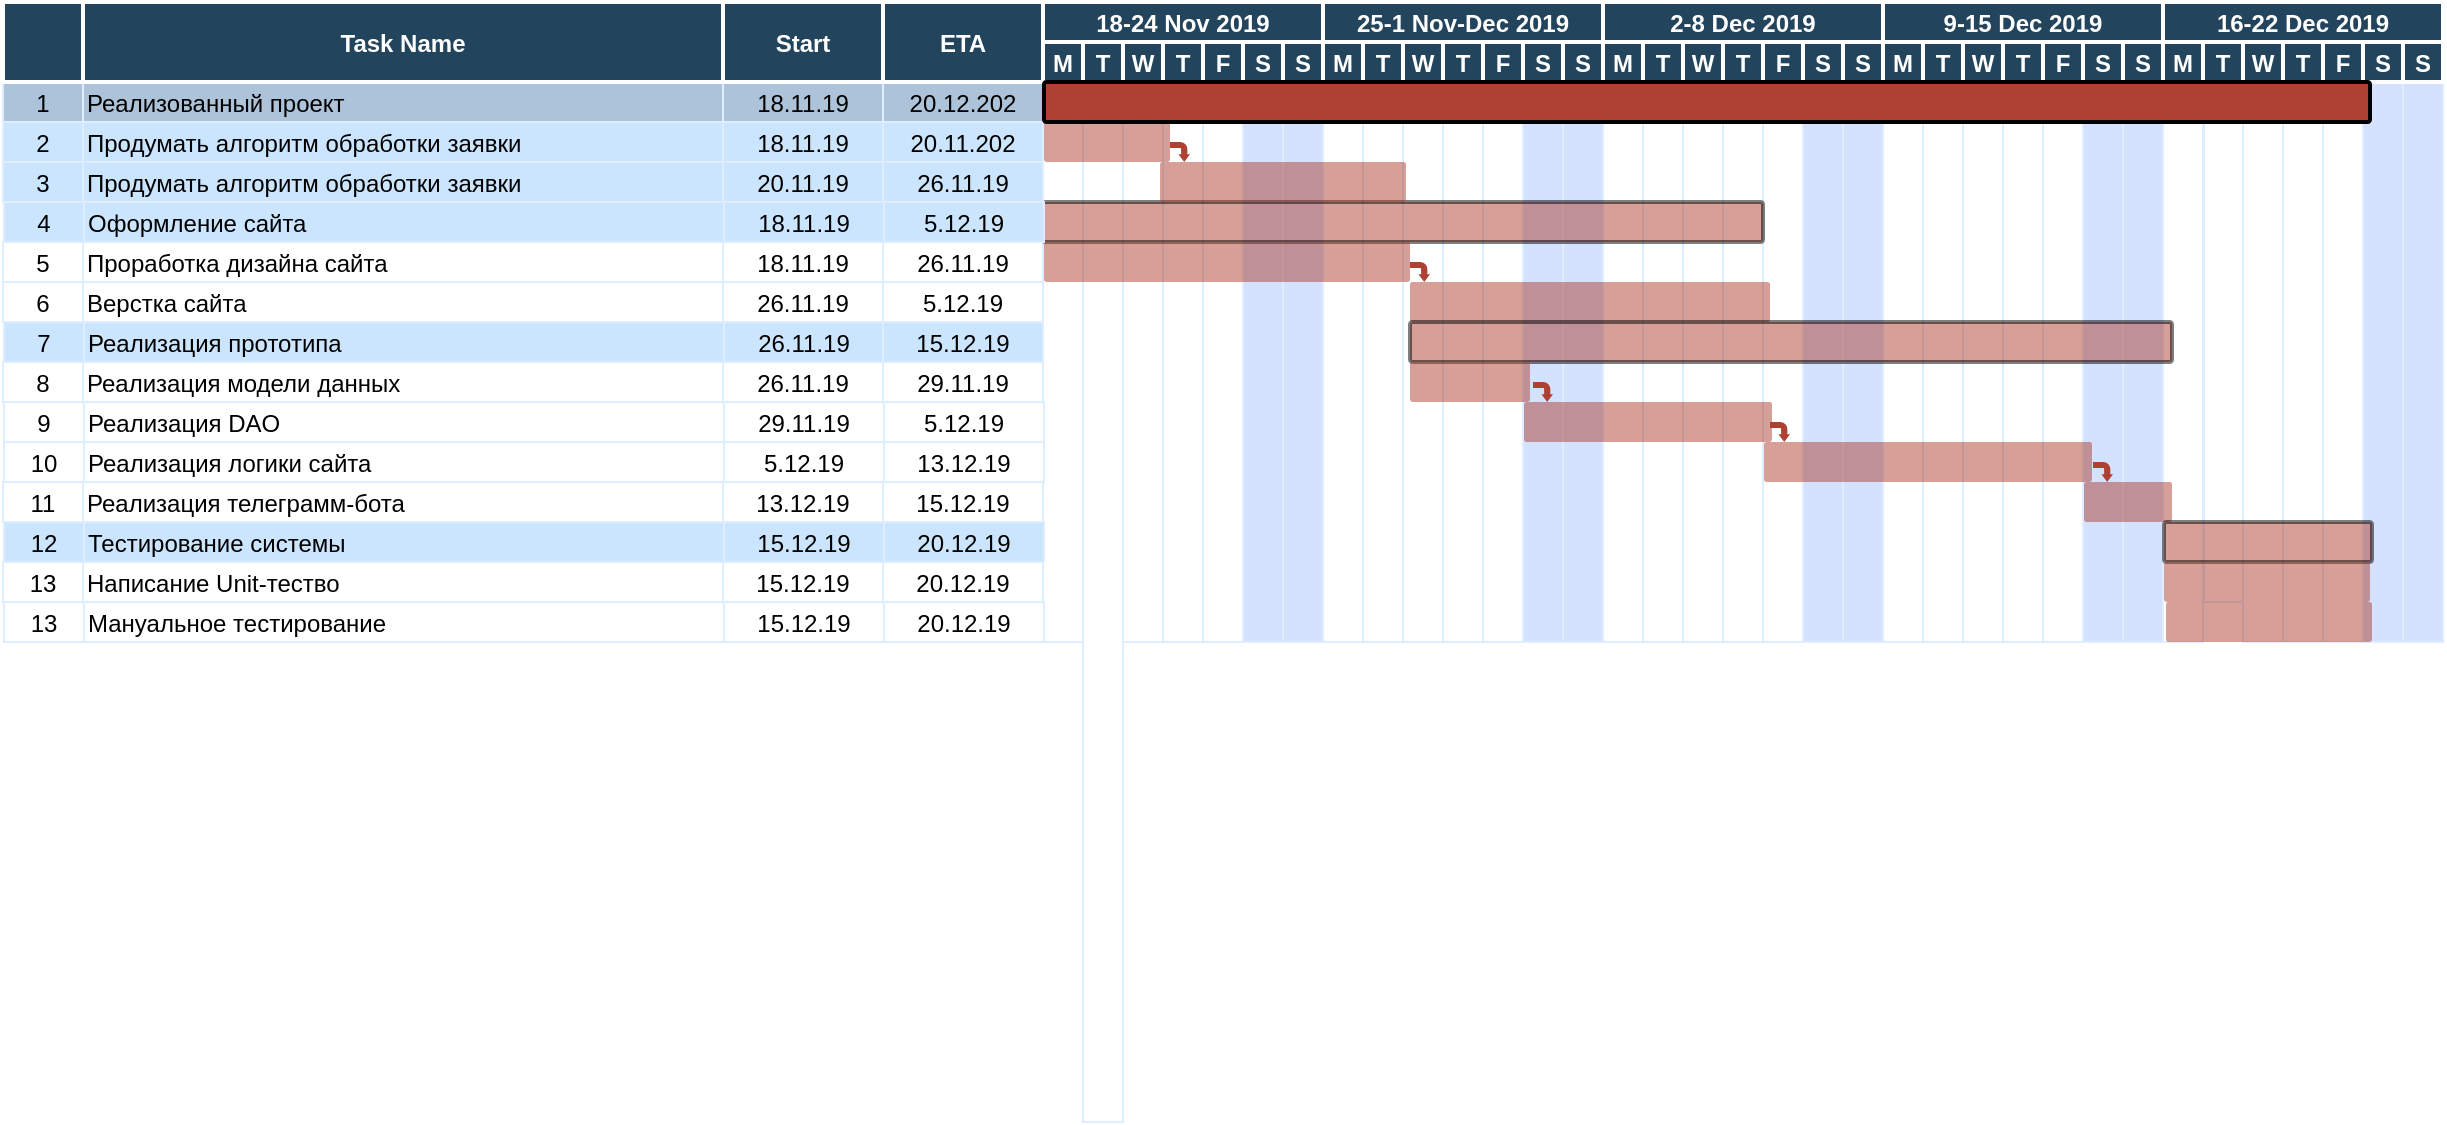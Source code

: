<mxfile version="12.2.2" type="device" pages="1"><diagram name="Page-1" id="8378b5f6-a2b2-b727-a746-972ab9d02e00"><mxGraphModel dx="1291" dy="1069" grid="1" gridSize="10" guides="1" tooltips="1" connect="0" arrows="1" fold="1" page="1" pageScale="1.5" pageWidth="1169" pageHeight="827" background="#ffffff" math="0" shadow="0"><root><mxCell id="0"/><mxCell id="1" parent="0"/><mxCell id="63" value="1" style="strokeColor=#DEEDFF;fillColor=#ADC3D9" parent="1" vertex="1"><mxGeometry x="166.5" y="380" width="40" height="20" as="geometry"/></mxCell><mxCell id="64" value="Реализованный проект" style="align=left;strokeColor=#DEEDFF;fillColor=#ADC3D9" parent="1" vertex="1"><mxGeometry x="206.5" y="380" width="320" height="20" as="geometry"/></mxCell><mxCell id="66" value="18.11.19" style="strokeColor=#DEEDFF;fillColor=#ADC3D9" parent="1" vertex="1"><mxGeometry x="526.5" y="380" width="80.0" height="20" as="geometry"/></mxCell><mxCell id="67" value="20.12.202" style="strokeColor=#DEEDFF;fillColor=#ADC3D9" parent="1" vertex="1"><mxGeometry x="606.5" y="380.0" width="80.0" height="20" as="geometry"/></mxCell><mxCell id="68" value="" style="strokeColor=#DEEDFF" parent="1" vertex="1"><mxGeometry x="686.5" y="380.0" width="20" height="280" as="geometry"/></mxCell><mxCell id="69" value="2" style="strokeColor=#DEEDFF;fillColor=#CCE5FF" parent="1" vertex="1"><mxGeometry x="166.5" y="400.0" width="40" height="20" as="geometry"/></mxCell><mxCell id="70" value="Продумать алгоритм обработки заявки" style="align=left;strokeColor=#DEEDFF;fillColor=#CCE5FF" parent="1" vertex="1"><mxGeometry x="206.5" y="400.0" width="320.0" height="20" as="geometry"/></mxCell><mxCell id="72" value="18.11.19" style="strokeColor=#DEEDFF;fillColor=#CCE5FF" parent="1" vertex="1"><mxGeometry x="526.5" y="400.0" width="80.0" height="20" as="geometry"/></mxCell><mxCell id="73" value="20.11.202" style="strokeColor=#DEEDFF;fillColor=#CCE5FF" parent="1" vertex="1"><mxGeometry x="606.5" y="400.0" width="80.0" height="20" as="geometry"/></mxCell><mxCell id="84" value="5" style="strokeColor=#DEEDFF" parent="1" vertex="1"><mxGeometry x="166.5" y="460.0" width="40" height="20" as="geometry"/></mxCell><mxCell id="85" value="Проработка дизайна сайта" style="align=left;strokeColor=#DEEDFF" parent="1" vertex="1"><mxGeometry x="206.5" y="460.0" width="320.0" height="20" as="geometry"/></mxCell><mxCell id="87" value="18.11.19" style="strokeColor=#DEEDFF" parent="1" vertex="1"><mxGeometry x="526.5" y="460.0" width="80.0" height="20" as="geometry"/></mxCell><mxCell id="88" value="26.11.19" style="strokeColor=#DEEDFF" parent="1" vertex="1"><mxGeometry x="606.5" y="460.0" width="80.0" height="20" as="geometry"/></mxCell><mxCell id="89" value="6" style="strokeColor=#DEEDFF" parent="1" vertex="1"><mxGeometry x="166.5" y="480.0" width="40" height="20" as="geometry"/></mxCell><mxCell id="90" value="Верстка сайта" style="align=left;strokeColor=#DEEDFF" parent="1" vertex="1"><mxGeometry x="206.5" y="480.0" width="320.0" height="20" as="geometry"/></mxCell><mxCell id="92" value="26.11.19" style="strokeColor=#DEEDFF" parent="1" vertex="1"><mxGeometry x="526.5" y="480.0" width="80.0" height="20" as="geometry"/></mxCell><mxCell id="93" value="5.12.19" style="strokeColor=#DEEDFF" parent="1" vertex="1"><mxGeometry x="606.5" y="480.0" width="80.0" height="20" as="geometry"/></mxCell><mxCell id="104" value="7" style="strokeColor=#DEEDFF;fillColor=#CCE5FF" parent="1" vertex="1"><mxGeometry x="167.0" y="500.0" width="40" height="20" as="geometry"/></mxCell><mxCell id="105" value="Реализация прототипа" style="align=left;strokeColor=#DEEDFF;fillColor=#CCE5FF;" parent="1" vertex="1"><mxGeometry x="207.0" y="500.0" width="320.0" height="20.0" as="geometry"/></mxCell><mxCell id="107" value="26.11.19" style="strokeColor=#DEEDFF;fillColor=#CCE5FF" parent="1" vertex="1"><mxGeometry x="527.0" y="500.0" width="80.0" height="20" as="geometry"/></mxCell><mxCell id="108" value="15.12.19" style="strokeColor=#DEEDFF;fillColor=#CCE5FF" parent="1" vertex="1"><mxGeometry x="606.5" y="500.0" width="80.0" height="20" as="geometry"/></mxCell><mxCell id="109" value="8" style="strokeColor=#DEEDFF" parent="1" vertex="1"><mxGeometry x="166.5" y="520.0" width="40" height="20" as="geometry"/></mxCell><mxCell id="110" value="Реализация модели данных" style="align=left;strokeColor=#DEEDFF" parent="1" vertex="1"><mxGeometry x="206.5" y="520.0" width="320.0" height="20" as="geometry"/></mxCell><mxCell id="112" value="26.11.19" style="strokeColor=#DEEDFF" parent="1" vertex="1"><mxGeometry x="526.5" y="520.0" width="80.0" height="20" as="geometry"/></mxCell><mxCell id="113" value="29.11.19" style="strokeColor=#DEEDFF" parent="1" vertex="1"><mxGeometry x="606.5" y="520.0" width="80.0" height="20" as="geometry"/></mxCell><mxCell id="114" value="9" style="strokeColor=#DEEDFF" parent="1" vertex="1"><mxGeometry x="167.0" y="540.0" width="40" height="20" as="geometry"/></mxCell><mxCell id="115" value="Реализация DAO" style="align=left;strokeColor=#DEEDFF" parent="1" vertex="1"><mxGeometry x="207.0" y="540.0" width="320.0" height="20" as="geometry"/></mxCell><mxCell id="117" value="29.11.19" style="strokeColor=#DEEDFF" parent="1" vertex="1"><mxGeometry x="527.0" y="540.0" width="80.0" height="20" as="geometry"/></mxCell><mxCell id="118" value="5.12.19" style="strokeColor=#DEEDFF" parent="1" vertex="1"><mxGeometry x="607.0" y="540.0" width="80.0" height="20" as="geometry"/></mxCell><mxCell id="119" value="11" style="strokeColor=#DEEDFF" parent="1" vertex="1"><mxGeometry x="166.5" y="580.0" width="40" height="20" as="geometry"/></mxCell><mxCell id="120" value="Реализация телеграмм-бота" style="align=left;strokeColor=#DEEDFF" parent="1" vertex="1"><mxGeometry x="206.5" y="580.0" width="320" height="20" as="geometry"/></mxCell><mxCell id="122" value="13.12.19" style="strokeColor=#DEEDFF" parent="1" vertex="1"><mxGeometry x="526.5" y="580.0" width="80.0" height="20" as="geometry"/></mxCell><mxCell id="123" value="15.12.19" style="strokeColor=#DEEDFF" parent="1" vertex="1"><mxGeometry x="606.5" y="580.0" width="80.0" height="20" as="geometry"/></mxCell><mxCell id="124" value="12" style="strokeColor=#DEEDFF;fillColor=#CCE5FF;" parent="1" vertex="1"><mxGeometry x="167" y="600.0" width="40" height="20" as="geometry"/></mxCell><mxCell id="125" value="Тестирование системы" style="align=left;strokeColor=#DEEDFF;fillColor=#CCE5FF;" parent="1" vertex="1"><mxGeometry x="207" y="600.0" width="320" height="20" as="geometry"/></mxCell><mxCell id="127" value="15.12.19" style="strokeColor=#DEEDFF;fillColor=#CCE5FF;" parent="1" vertex="1"><mxGeometry x="527.0" y="600.0" width="80.0" height="20" as="geometry"/></mxCell><mxCell id="128" value="20.12.19" style="strokeColor=#DEEDFF;fillColor=#CCE5FF;" parent="1" vertex="1"><mxGeometry x="607.0" y="600.0" width="80.0" height="20" as="geometry"/></mxCell><mxCell id="129" value="13" style="strokeColor=#DEEDFF" parent="1" vertex="1"><mxGeometry x="166.5" y="620.0" width="40" height="20" as="geometry"/></mxCell><mxCell id="130" value="Написание Unit-тество" style="align=left;strokeColor=#DEEDFF" parent="1" vertex="1"><mxGeometry x="206.5" y="620.0" width="320.0" height="20" as="geometry"/></mxCell><mxCell id="132" value="15.12.19" style="strokeColor=#DEEDFF" parent="1" vertex="1"><mxGeometry x="526.5" y="620.0" width="80.0" height="20" as="geometry"/></mxCell><mxCell id="133" value="20.12.19" style="strokeColor=#DEEDFF" parent="1" vertex="1"><mxGeometry x="606.5" y="620.0" width="80.0" height="20" as="geometry"/></mxCell><mxCell id="194" value="" style="strokeColor=#DEEDFF" parent="1" vertex="1"><mxGeometry x="706.5" y="380.0" width="20" height="520" as="geometry"/></mxCell><mxCell id="195" value="" style="strokeColor=#DEEDFF" parent="1" vertex="1"><mxGeometry x="726.5" y="380.0" width="20" height="280" as="geometry"/></mxCell><mxCell id="196" value="" style="strokeColor=#DEEDFF" parent="1" vertex="1"><mxGeometry x="746.5" y="380.0" width="20" height="280" as="geometry"/></mxCell><mxCell id="197" value="" style="strokeColor=#DEEDFF" parent="1" vertex="1"><mxGeometry x="766.5" y="380.0" width="20" height="280" as="geometry"/></mxCell><mxCell id="198" value="" style="strokeColor=#DEEDFF;fillColor=#D4E1FF" parent="1" vertex="1"><mxGeometry x="786.5" y="380.0" width="20" height="280" as="geometry"/></mxCell><mxCell id="199" value="" style="strokeColor=#DEEDFF;fillColor=#D4E1FF" parent="1" vertex="1"><mxGeometry x="806.5" y="380.0" width="20" height="280" as="geometry"/></mxCell><mxCell id="200" value="" style="strokeColor=#DEEDFF" parent="1" vertex="1"><mxGeometry x="826.5" y="380.0" width="20" height="280" as="geometry"/></mxCell><mxCell id="201" value="" style="strokeColor=#DEEDFF" parent="1" vertex="1"><mxGeometry x="846.5" y="380.0" width="20" height="280" as="geometry"/></mxCell><mxCell id="202" value="" style="strokeColor=#DEEDFF" parent="1" vertex="1"><mxGeometry x="866.5" y="380.0" width="20" height="280" as="geometry"/></mxCell><mxCell id="203" value="" style="strokeColor=#DEEDFF" parent="1" vertex="1"><mxGeometry x="886.5" y="380.0" width="20" height="280" as="geometry"/></mxCell><mxCell id="204" value="" style="strokeColor=#DEEDFF" parent="1" vertex="1"><mxGeometry x="906.5" y="380.0" width="20" height="280" as="geometry"/></mxCell><mxCell id="205" value="" style="strokeColor=#DEEDFF;fillColor=#D4E1FF" parent="1" vertex="1"><mxGeometry x="926.5" y="380.0" width="20" height="280" as="geometry"/></mxCell><mxCell id="206" value="" style="strokeColor=#DEEDFF;fillColor=#D4E1FF" parent="1" vertex="1"><mxGeometry x="946.5" y="380.0" width="20" height="280" as="geometry"/></mxCell><mxCell id="207" value="" style="strokeColor=#DEEDFF" parent="1" vertex="1"><mxGeometry x="966.5" y="380.0" width="20" height="280" as="geometry"/></mxCell><mxCell id="208" value="" style="strokeColor=#DEEDFF" parent="1" vertex="1"><mxGeometry x="986.5" y="380.0" width="20" height="280" as="geometry"/></mxCell><mxCell id="209" value="" style="strokeColor=#DEEDFF" parent="1" vertex="1"><mxGeometry x="1006.5" y="380.0" width="20" height="280" as="geometry"/></mxCell><mxCell id="210" value="" style="strokeColor=#DEEDFF" parent="1" vertex="1"><mxGeometry x="1026.5" y="380.0" width="20" height="280" as="geometry"/></mxCell><mxCell id="211" value="" style="strokeColor=#DEEDFF" parent="1" vertex="1"><mxGeometry x="1046.5" y="380.0" width="20" height="280" as="geometry"/></mxCell><mxCell id="212" value="" style="strokeColor=#DEEDFF;fillColor=#D4E1FF" parent="1" vertex="1"><mxGeometry x="1066.5" y="380.0" width="20" height="280" as="geometry"/></mxCell><mxCell id="213" value="" style="strokeColor=#DEEDFF;fillColor=#D4E1FF" parent="1" vertex="1"><mxGeometry x="1086.5" y="380.0" width="20" height="280" as="geometry"/></mxCell><mxCell id="214" value="" style="strokeColor=#DEEDFF" parent="1" vertex="1"><mxGeometry x="1106.5" y="380.0" width="20" height="280" as="geometry"/></mxCell><mxCell id="215" value="" style="strokeColor=#DEEDFF" parent="1" vertex="1"><mxGeometry x="1126.5" y="380.0" width="20" height="280" as="geometry"/></mxCell><mxCell id="216" value="" style="strokeColor=#DEEDFF" parent="1" vertex="1"><mxGeometry x="1146.5" y="380.0" width="20" height="280" as="geometry"/></mxCell><mxCell id="217" value="" style="strokeColor=#DEEDFF" parent="1" vertex="1"><mxGeometry x="1166.5" y="380.0" width="20" height="280" as="geometry"/></mxCell><mxCell id="218" value="" style="strokeColor=#DEEDFF" parent="1" vertex="1"><mxGeometry x="1186.5" y="380.0" width="20" height="280" as="geometry"/></mxCell><mxCell id="219" value="" style="strokeColor=#DEEDFF;fillColor=#D4E1FF" parent="1" vertex="1"><mxGeometry x="1206.5" y="380.0" width="20" height="280" as="geometry"/></mxCell><mxCell id="220" value="" style="strokeColor=#DEEDFF;fillColor=#D4E1FF" parent="1" vertex="1"><mxGeometry x="1226.5" y="380.0" width="20" height="280" as="geometry"/></mxCell><mxCell id="221" value="" style="strokeColor=#DEEDFF" parent="1" vertex="1"><mxGeometry x="1246.5" y="380.0" width="20" height="280" as="geometry"/></mxCell><mxCell id="222" value="" style="strokeColor=#DEEDFF" parent="1" vertex="1"><mxGeometry x="1267.0" y="360.0" width="20" height="280" as="geometry"/></mxCell><mxCell id="223" value="" style="strokeColor=#DEEDFF" parent="1" vertex="1"><mxGeometry x="1286.5" y="380.0" width="20" height="280" as="geometry"/></mxCell><mxCell id="224" value="" style="strokeColor=#DEEDFF" parent="1" vertex="1"><mxGeometry x="1306.5" y="380.0" width="20" height="280" as="geometry"/></mxCell><mxCell id="225" value="" style="strokeColor=#DEEDFF" parent="1" vertex="1"><mxGeometry x="1326.5" y="380.0" width="20" height="280" as="geometry"/></mxCell><mxCell id="226" value="" style="strokeColor=#DEEDFF;fillColor=#D4E1FF" parent="1" vertex="1"><mxGeometry x="1346.5" y="380.0" width="20" height="280" as="geometry"/></mxCell><mxCell id="227" value="" style="strokeColor=#DEEDFF;fillColor=#D4E1FF" parent="1" vertex="1"><mxGeometry x="1366.5" y="380.0" width="20" height="280" as="geometry"/></mxCell><mxCell id="2" value="Task Name" style="fillColor=#23445D;strokeColor=#FFFFFF;strokeWidth=2;fontColor=#FFFFFF;fontStyle=1" parent="1" vertex="1"><mxGeometry x="206.5" y="340" width="320" height="40" as="geometry"/></mxCell><mxCell id="3" value="" style="fillColor=#23445D;strokeColor=#FFFFFF;strokeWidth=2;fontColor=#FFFFFF;fontStyle=1" parent="1" vertex="1"><mxGeometry x="166.5" y="340" width="40" height="40" as="geometry"/></mxCell><mxCell id="4" value="18-24 Nov 2019" style="fillColor=#23445D;strokeColor=#FFFFFF;strokeWidth=2;fontColor=#FFFFFF;fontStyle=1" parent="1" vertex="1"><mxGeometry x="686.5" y="340.0" width="140" height="20" as="geometry"/></mxCell><mxCell id="5" value="M" style="fillColor=#23445D;strokeColor=#FFFFFF;strokeWidth=2;fontColor=#FFFFFF;fontStyle=1" parent="1" vertex="1"><mxGeometry x="686.5" y="360.0" width="20" height="20" as="geometry"/></mxCell><mxCell id="6" value="T" style="fillColor=#23445D;strokeColor=#FFFFFF;strokeWidth=2;fontColor=#FFFFFF;fontStyle=1" parent="1" vertex="1"><mxGeometry x="706.5" y="360.0" width="20" height="20" as="geometry"/></mxCell><mxCell id="7" value="W" style="fillColor=#23445D;strokeColor=#FFFFFF;strokeWidth=2;fontColor=#FFFFFF;fontStyle=1" parent="1" vertex="1"><mxGeometry x="726.5" y="360.0" width="20" height="20" as="geometry"/></mxCell><mxCell id="8" value="T" style="fillColor=#23445D;strokeColor=#FFFFFF;strokeWidth=2;fontColor=#FFFFFF;fontStyle=1" parent="1" vertex="1"><mxGeometry x="746.5" y="360.0" width="20" height="20" as="geometry"/></mxCell><mxCell id="9" value="F" style="fillColor=#23445D;strokeColor=#FFFFFF;strokeWidth=2;fontColor=#FFFFFF;fontStyle=1" parent="1" vertex="1"><mxGeometry x="766.5" y="360.0" width="20" height="20" as="geometry"/></mxCell><mxCell id="10" value="S" style="fillColor=#23445D;strokeColor=#FFFFFF;strokeWidth=2;fontColor=#FFFFFF;fontStyle=1" parent="1" vertex="1"><mxGeometry x="786.5" y="360.0" width="20" height="20" as="geometry"/></mxCell><mxCell id="11" value="S" style="fillColor=#23445D;strokeColor=#FFFFFF;strokeWidth=2;fontColor=#FFFFFF;fontStyle=1" parent="1" vertex="1"><mxGeometry x="806.5" y="360.0" width="20" height="20" as="geometry"/></mxCell><mxCell id="13" value="Start" style="fillColor=#23445D;strokeColor=#FFFFFF;strokeWidth=2;fontColor=#FFFFFF;fontStyle=1" parent="1" vertex="1"><mxGeometry x="526.5" y="340.0" width="80.0" height="40.0" as="geometry"/></mxCell><mxCell id="14" value="ETA" style="fillColor=#23445D;strokeColor=#FFFFFF;strokeWidth=2;fontColor=#FFFFFF;fontStyle=1" parent="1" vertex="1"><mxGeometry x="606.5" y="340.0" width="80.0" height="40.0" as="geometry"/></mxCell><mxCell id="15" value="25-1 Nov-Dec 2019" style="fillColor=#23445D;strokeColor=#FFFFFF;strokeWidth=2;fontColor=#FFFFFF;fontStyle=1" parent="1" vertex="1"><mxGeometry x="826.5" y="340.0" width="140" height="20" as="geometry"/></mxCell><mxCell id="16" value="M" style="fillColor=#23445D;strokeColor=#FFFFFF;strokeWidth=2;fontColor=#FFFFFF;fontStyle=1" parent="1" vertex="1"><mxGeometry x="826.5" y="360.0" width="20" height="20" as="geometry"/></mxCell><mxCell id="17" value="T" style="fillColor=#23445D;strokeColor=#FFFFFF;strokeWidth=2;fontColor=#FFFFFF;fontStyle=1" parent="1" vertex="1"><mxGeometry x="846.5" y="360.0" width="20" height="20" as="geometry"/></mxCell><mxCell id="18" value="W" style="fillColor=#23445D;strokeColor=#FFFFFF;strokeWidth=2;fontColor=#FFFFFF;fontStyle=1" parent="1" vertex="1"><mxGeometry x="866.5" y="360.0" width="20" height="20" as="geometry"/></mxCell><mxCell id="19" value="T" style="fillColor=#23445D;strokeColor=#FFFFFF;strokeWidth=2;fontColor=#FFFFFF;fontStyle=1" parent="1" vertex="1"><mxGeometry x="886.5" y="360.0" width="20" height="20" as="geometry"/></mxCell><mxCell id="20" value="F" style="fillColor=#23445D;strokeColor=#FFFFFF;strokeWidth=2;fontColor=#FFFFFF;fontStyle=1" parent="1" vertex="1"><mxGeometry x="906.5" y="360.0" width="20" height="20" as="geometry"/></mxCell><mxCell id="21" value="S" style="fillColor=#23445D;strokeColor=#FFFFFF;strokeWidth=2;fontColor=#FFFFFF;fontStyle=1" parent="1" vertex="1"><mxGeometry x="926.5" y="360.0" width="20" height="20" as="geometry"/></mxCell><mxCell id="22" value="S" style="fillColor=#23445D;strokeColor=#FFFFFF;strokeWidth=2;fontColor=#FFFFFF;fontStyle=1" parent="1" vertex="1"><mxGeometry x="946.5" y="360.0" width="20" height="20" as="geometry"/></mxCell><mxCell id="23" value="2-8 Dec 2019" style="fillColor=#23445D;strokeColor=#FFFFFF;strokeWidth=2;fontColor=#FFFFFF;fontStyle=1" parent="1" vertex="1"><mxGeometry x="966.5" y="340.0" width="140" height="20" as="geometry"/></mxCell><mxCell id="24" value="M" style="fillColor=#23445D;strokeColor=#FFFFFF;strokeWidth=2;fontColor=#FFFFFF;fontStyle=1" parent="1" vertex="1"><mxGeometry x="966.5" y="360.0" width="20" height="20" as="geometry"/></mxCell><mxCell id="25" value="T" style="fillColor=#23445D;strokeColor=#FFFFFF;strokeWidth=2;fontColor=#FFFFFF;fontStyle=1" parent="1" vertex="1"><mxGeometry x="986.5" y="360.0" width="20" height="20" as="geometry"/></mxCell><mxCell id="26" value="W" style="fillColor=#23445D;strokeColor=#FFFFFF;strokeWidth=2;fontColor=#FFFFFF;fontStyle=1" parent="1" vertex="1"><mxGeometry x="1006.5" y="360.0" width="20" height="20" as="geometry"/></mxCell><mxCell id="27" value="T" style="fillColor=#23445D;strokeColor=#FFFFFF;strokeWidth=2;fontColor=#FFFFFF;fontStyle=1" parent="1" vertex="1"><mxGeometry x="1026.5" y="360.0" width="20" height="20" as="geometry"/></mxCell><mxCell id="28" value="F" style="fillColor=#23445D;strokeColor=#FFFFFF;strokeWidth=2;fontColor=#FFFFFF;fontStyle=1" parent="1" vertex="1"><mxGeometry x="1046.5" y="360.0" width="20" height="20" as="geometry"/></mxCell><mxCell id="29" value="S" style="fillColor=#23445D;strokeColor=#FFFFFF;strokeWidth=2;fontColor=#FFFFFF;fontStyle=1" parent="1" vertex="1"><mxGeometry x="1066.5" y="360.0" width="20" height="20" as="geometry"/></mxCell><mxCell id="30" value="S" style="fillColor=#23445D;strokeColor=#FFFFFF;strokeWidth=2;fontColor=#FFFFFF;fontStyle=1" parent="1" vertex="1"><mxGeometry x="1086.5" y="360.0" width="20" height="20" as="geometry"/></mxCell><mxCell id="31" value="9-15 Dec 2019" style="fillColor=#23445D;strokeColor=#FFFFFF;strokeWidth=2;fontColor=#FFFFFF;fontStyle=1" parent="1" vertex="1"><mxGeometry x="1106.5" y="340.0" width="140" height="20" as="geometry"/></mxCell><mxCell id="32" value="M" style="fillColor=#23445D;strokeColor=#FFFFFF;strokeWidth=2;fontColor=#FFFFFF;fontStyle=1" parent="1" vertex="1"><mxGeometry x="1106.5" y="360.0" width="20" height="20" as="geometry"/></mxCell><mxCell id="33" value="T" style="fillColor=#23445D;strokeColor=#FFFFFF;strokeWidth=2;fontColor=#FFFFFF;fontStyle=1" parent="1" vertex="1"><mxGeometry x="1126.5" y="360.0" width="20" height="20" as="geometry"/></mxCell><mxCell id="34" value="W" style="fillColor=#23445D;strokeColor=#FFFFFF;strokeWidth=2;fontColor=#FFFFFF;fontStyle=1" parent="1" vertex="1"><mxGeometry x="1146.5" y="360.0" width="20" height="20" as="geometry"/></mxCell><mxCell id="35" value="T" style="fillColor=#23445D;strokeColor=#FFFFFF;strokeWidth=2;fontColor=#FFFFFF;fontStyle=1" parent="1" vertex="1"><mxGeometry x="1166.5" y="360.0" width="20" height="20" as="geometry"/></mxCell><mxCell id="36" value="F" style="fillColor=#23445D;strokeColor=#FFFFFF;strokeWidth=2;fontColor=#FFFFFF;fontStyle=1" parent="1" vertex="1"><mxGeometry x="1186.5" y="360" width="20" height="20" as="geometry"/></mxCell><mxCell id="37" value="S" style="fillColor=#23445D;strokeColor=#FFFFFF;strokeWidth=2;fontColor=#FFFFFF;fontStyle=1" parent="1" vertex="1"><mxGeometry x="1206.5" y="360" width="20" height="20" as="geometry"/></mxCell><mxCell id="38" value="S" style="fillColor=#23445D;strokeColor=#FFFFFF;strokeWidth=2;fontColor=#FFFFFF;fontStyle=1" parent="1" vertex="1"><mxGeometry x="1226.5" y="360" width="20" height="20" as="geometry"/></mxCell><mxCell id="39" value="16-22 Dec 2019" style="fillColor=#23445D;strokeColor=#FFFFFF;strokeWidth=2;fontColor=#FFFFFF;fontStyle=1" parent="1" vertex="1"><mxGeometry x="1246.5" y="340.0" width="140" height="20" as="geometry"/></mxCell><mxCell id="40" value="M" style="fillColor=#23445D;strokeColor=#FFFFFF;strokeWidth=2;fontColor=#FFFFFF;fontStyle=1" parent="1" vertex="1"><mxGeometry x="1246.5" y="360.0" width="20" height="20" as="geometry"/></mxCell><mxCell id="41" value="T" style="fillColor=#23445D;strokeColor=#FFFFFF;strokeWidth=2;fontColor=#FFFFFF;fontStyle=1" parent="1" vertex="1"><mxGeometry x="1266.5" y="360.0" width="20" height="20" as="geometry"/></mxCell><mxCell id="42" value="W" style="fillColor=#23445D;strokeColor=#FFFFFF;strokeWidth=2;fontColor=#FFFFFF;fontStyle=1" parent="1" vertex="1"><mxGeometry x="1286.5" y="360.0" width="20" height="20" as="geometry"/></mxCell><mxCell id="43" value="T" style="fillColor=#23445D;strokeColor=#FFFFFF;strokeWidth=2;fontColor=#FFFFFF;fontStyle=1" parent="1" vertex="1"><mxGeometry x="1306.5" y="360.0" width="20" height="20" as="geometry"/></mxCell><mxCell id="44" value="F" style="fillColor=#23445D;strokeColor=#FFFFFF;strokeWidth=2;fontColor=#FFFFFF;fontStyle=1" parent="1" vertex="1"><mxGeometry x="1326.5" y="360" width="20" height="20" as="geometry"/></mxCell><mxCell id="45" value="S" style="fillColor=#23445D;strokeColor=#FFFFFF;strokeWidth=2;fontColor=#FFFFFF;fontStyle=1" parent="1" vertex="1"><mxGeometry x="1346.5" y="360" width="20" height="20" as="geometry"/></mxCell><mxCell id="46" value="S" style="fillColor=#23445D;strokeColor=#FFFFFF;strokeWidth=2;fontColor=#FFFFFF;fontStyle=1" parent="1" vertex="1"><mxGeometry x="1366.5" y="360" width="20" height="20" as="geometry"/></mxCell><mxCell id="242" value="" style="shape=mxgraph.flowchart.process;fillColor=#AE4132;strokeColor=#000000;strokeWidth=2;opacity=50" parent="1" vertex="1"><mxGeometry x="686.5" y="440" width="360" height="20" as="geometry"/></mxCell><mxCell id="243" value="" style="shape=mxgraph.arrows.bent_right_arrow;fillColor=#AE4132;strokeColor=none;strokeWidth=2;direction=south" parent="1" vertex="1"><mxGeometry x="870.0" y="470.0" width="10.0" height="10.0" as="geometry"/></mxCell><mxCell id="244" value="" style="shape=mxgraph.flowchart.process;fillColor=#AE4132;strokeColor=none;strokeWidth=2;opacity=50" parent="1" vertex="1"><mxGeometry x="687" y="460" width="183" height="20" as="geometry"/></mxCell><mxCell id="245" value="" style="shape=mxgraph.flowchart.process;fillColor=#AE4132;strokeColor=none;strokeWidth=2;opacity=50" parent="1" vertex="1"><mxGeometry x="687" y="400" width="63" height="20" as="geometry"/></mxCell><mxCell id="246" value="" style="shape=mxgraph.flowchart.process;fillColor=#AE4132;strokeColor=none;strokeWidth=2;opacity=50" parent="1" vertex="1"><mxGeometry x="745" y="420" width="123" height="20" as="geometry"/></mxCell><mxCell id="249" value="" style="shape=mxgraph.arrows.bent_right_arrow;fillColor=#AE4132;strokeColor=none;strokeWidth=2;direction=south" parent="1" vertex="1"><mxGeometry x="750.0" y="410.0" width="10.0" height="10.0" as="geometry"/></mxCell><mxCell id="254" value="" style="shape=mxgraph.flowchart.process;fillColor=#AE4132;strokeColor=#000000;strokeWidth=2;opacity=100" parent="1" vertex="1"><mxGeometry x="687" y="380" width="663" height="20" as="geometry"/></mxCell><mxCell id="wlWEP8K2D5NTuubZAFWm-283" value="Продумать алгоритм обработки заявки" style="align=left;strokeColor=#DEEDFF;fillColor=#CCE5FF" vertex="1" parent="1"><mxGeometry x="206.5" y="420.0" width="320.0" height="20" as="geometry"/></mxCell><mxCell id="wlWEP8K2D5NTuubZAFWm-285" value="20.11.19" style="strokeColor=#DEEDFF;fillColor=#CCE5FF" vertex="1" parent="1"><mxGeometry x="526.5" y="420.0" width="80.0" height="20" as="geometry"/></mxCell><mxCell id="wlWEP8K2D5NTuubZAFWm-286" value="26.11.19" style="strokeColor=#DEEDFF;fillColor=#CCE5FF" vertex="1" parent="1"><mxGeometry x="606.5" y="420.0" width="80.0" height="20" as="geometry"/></mxCell><mxCell id="wlWEP8K2D5NTuubZAFWm-287" value="3" style="strokeColor=#DEEDFF;fillColor=#CCE5FF" vertex="1" parent="1"><mxGeometry x="166.5" y="420.0" width="40" height="20" as="geometry"/></mxCell><mxCell id="wlWEP8K2D5NTuubZAFWm-288" value="Оформление сайта" style="align=left;strokeColor=#DEEDFF;fillColor=#CCE5FF" vertex="1" parent="1"><mxGeometry x="207.0" y="440.0" width="320.0" height="20" as="geometry"/></mxCell><mxCell id="wlWEP8K2D5NTuubZAFWm-290" value="18.11.19" style="strokeColor=#DEEDFF;fillColor=#CCE5FF" vertex="1" parent="1"><mxGeometry x="527.0" y="440.0" width="80.0" height="20" as="geometry"/></mxCell><mxCell id="wlWEP8K2D5NTuubZAFWm-291" value="5.12.19" style="strokeColor=#DEEDFF;fillColor=#CCE5FF" vertex="1" parent="1"><mxGeometry x="607.0" y="440.0" width="80.0" height="20" as="geometry"/></mxCell><mxCell id="wlWEP8K2D5NTuubZAFWm-292" value="4" style="strokeColor=#DEEDFF;fillColor=#CCE5FF" vertex="1" parent="1"><mxGeometry x="167.0" y="440.0" width="40" height="20" as="geometry"/></mxCell><mxCell id="wlWEP8K2D5NTuubZAFWm-293" value="" style="shape=mxgraph.flowchart.process;fillColor=#AE4132;strokeColor=none;strokeWidth=2;opacity=50" vertex="1" parent="1"><mxGeometry x="870" y="480" width="180" height="20" as="geometry"/></mxCell><mxCell id="wlWEP8K2D5NTuubZAFWm-296" value="" style="shape=mxgraph.flowchart.process;fillColor=#AE4132;strokeColor=#000000;strokeWidth=2;opacity=50" vertex="1" parent="1"><mxGeometry x="870" y="500" width="381" height="20" as="geometry"/></mxCell><mxCell id="wlWEP8K2D5NTuubZAFWm-298" value="" style="shape=mxgraph.flowchart.process;fillColor=#AE4132;strokeColor=none;strokeWidth=2;opacity=50" vertex="1" parent="1"><mxGeometry x="870" y="520" width="60" height="20" as="geometry"/></mxCell><mxCell id="wlWEP8K2D5NTuubZAFWm-299" value="" style="shape=mxgraph.arrows.bent_right_arrow;fillColor=#AE4132;strokeColor=none;strokeWidth=2;direction=south" vertex="1" parent="1"><mxGeometry x="931.5" y="530.0" width="10.0" height="10.0" as="geometry"/></mxCell><mxCell id="wlWEP8K2D5NTuubZAFWm-300" value="" style="shape=mxgraph.flowchart.process;fillColor=#AE4132;strokeColor=none;strokeWidth=2;opacity=50" vertex="1" parent="1"><mxGeometry x="927" y="540" width="124" height="20" as="geometry"/></mxCell><mxCell id="wlWEP8K2D5NTuubZAFWm-301" value="10" style="strokeColor=#DEEDFF" vertex="1" parent="1"><mxGeometry x="167.0" y="560.0" width="40" height="20" as="geometry"/></mxCell><mxCell id="wlWEP8K2D5NTuubZAFWm-302" value="Реализация логики сайта" style="align=left;strokeColor=#DEEDFF" vertex="1" parent="1"><mxGeometry x="207.0" y="560.0" width="320" height="20" as="geometry"/></mxCell><mxCell id="wlWEP8K2D5NTuubZAFWm-303" value="5.12.19" style="strokeColor=#DEEDFF" vertex="1" parent="1"><mxGeometry x="527.0" y="560.0" width="80.0" height="20" as="geometry"/></mxCell><mxCell id="wlWEP8K2D5NTuubZAFWm-304" value="13.12.19" style="strokeColor=#DEEDFF" vertex="1" parent="1"><mxGeometry x="607.0" y="560.0" width="80.0" height="20" as="geometry"/></mxCell><mxCell id="wlWEP8K2D5NTuubZAFWm-305" value="" style="shape=mxgraph.flowchart.process;fillColor=#AE4132;strokeColor=none;strokeWidth=2;opacity=50" vertex="1" parent="1"><mxGeometry x="1047" y="560" width="164" height="20" as="geometry"/></mxCell><mxCell id="wlWEP8K2D5NTuubZAFWm-307" value="" style="shape=mxgraph.arrows.bent_right_arrow;fillColor=#AE4132;strokeColor=none;strokeWidth=2;direction=south" vertex="1" parent="1"><mxGeometry x="1050.0" y="550.0" width="10.0" height="10.0" as="geometry"/></mxCell><mxCell id="wlWEP8K2D5NTuubZAFWm-308" value="" style="shape=mxgraph.flowchart.process;fillColor=#AE4132;strokeColor=none;strokeWidth=2;opacity=50" vertex="1" parent="1"><mxGeometry x="1207" y="580" width="44" height="20" as="geometry"/></mxCell><mxCell id="wlWEP8K2D5NTuubZAFWm-309" value="" style="shape=mxgraph.arrows.bent_right_arrow;fillColor=#AE4132;strokeColor=none;strokeWidth=2;direction=south" vertex="1" parent="1"><mxGeometry x="1211.5" y="570.0" width="10.0" height="10.0" as="geometry"/></mxCell><mxCell id="wlWEP8K2D5NTuubZAFWm-311" value="13" style="strokeColor=#DEEDFF" vertex="1" parent="1"><mxGeometry x="167.0" y="640.0" width="40" height="20" as="geometry"/></mxCell><mxCell id="wlWEP8K2D5NTuubZAFWm-312" value="Мануальное тестирование" style="align=left;strokeColor=#DEEDFF" vertex="1" parent="1"><mxGeometry x="207.0" y="640.0" width="320.0" height="20" as="geometry"/></mxCell><mxCell id="wlWEP8K2D5NTuubZAFWm-313" value="15.12.19" style="strokeColor=#DEEDFF" vertex="1" parent="1"><mxGeometry x="527.0" y="640.0" width="80.0" height="20" as="geometry"/></mxCell><mxCell id="wlWEP8K2D5NTuubZAFWm-314" value="20.12.19" style="strokeColor=#DEEDFF" vertex="1" parent="1"><mxGeometry x="607.0" y="640.0" width="80.0" height="20" as="geometry"/></mxCell><mxCell id="wlWEP8K2D5NTuubZAFWm-317" value="" style="shape=mxgraph.flowchart.process;fillColor=#AE4132;strokeColor=#000000;strokeWidth=2;opacity=50" vertex="1" parent="1"><mxGeometry x="1247" y="600" width="104" height="20" as="geometry"/></mxCell><mxCell id="wlWEP8K2D5NTuubZAFWm-318" value="" style="shape=mxgraph.flowchart.process;fillColor=#AE4132;strokeColor=none;strokeWidth=2;opacity=50" vertex="1" parent="1"><mxGeometry x="1247" y="620" width="103" height="20" as="geometry"/></mxCell><mxCell id="wlWEP8K2D5NTuubZAFWm-319" value="" style="shape=mxgraph.flowchart.process;fillColor=#AE4132;strokeColor=none;strokeWidth=2;opacity=50" vertex="1" parent="1"><mxGeometry x="1248" y="640" width="103" height="20" as="geometry"/></mxCell></root></mxGraphModel></diagram></mxfile>